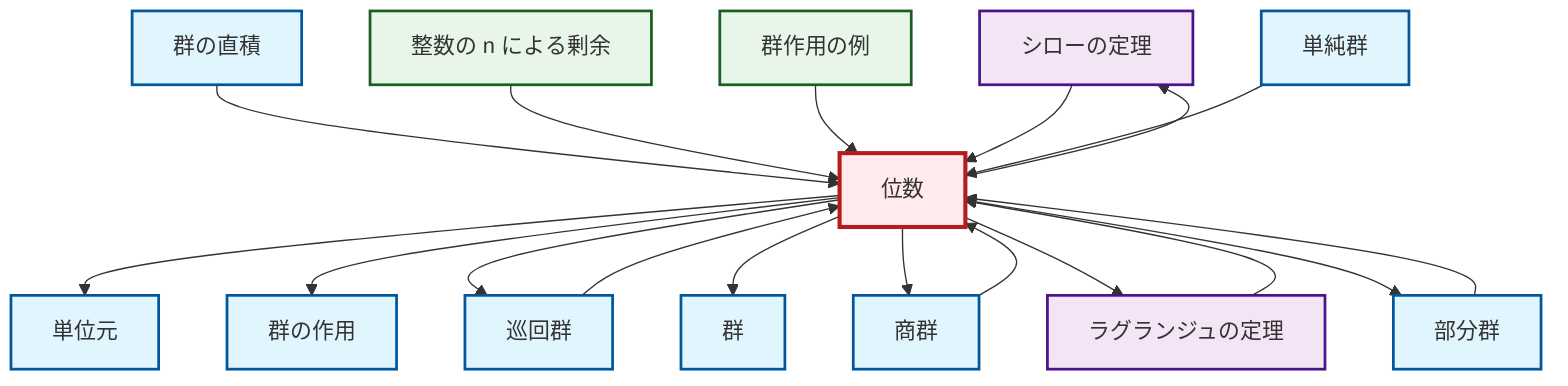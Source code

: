 graph TD
    classDef definition fill:#e1f5fe,stroke:#01579b,stroke-width:2px
    classDef theorem fill:#f3e5f5,stroke:#4a148c,stroke-width:2px
    classDef axiom fill:#fff3e0,stroke:#e65100,stroke-width:2px
    classDef example fill:#e8f5e9,stroke:#1b5e20,stroke-width:2px
    classDef current fill:#ffebee,stroke:#b71c1c,stroke-width:3px
    thm-sylow["シローの定理"]:::theorem
    def-quotient-group["商群"]:::definition
    def-direct-product["群の直積"]:::definition
    thm-lagrange["ラグランジュの定理"]:::theorem
    def-simple-group["単純群"]:::definition
    def-group["群"]:::definition
    def-order["位数"]:::definition
    def-cyclic-group["巡回群"]:::definition
    def-subgroup["部分群"]:::definition
    def-identity-element["単位元"]:::definition
    def-group-action["群の作用"]:::definition
    ex-group-action-examples["群作用の例"]:::example
    ex-quotient-integers-mod-n["整数の n による剰余"]:::example
    def-order --> def-identity-element
    def-direct-product --> def-order
    def-subgroup --> def-order
    def-order --> def-group-action
    def-order --> def-cyclic-group
    ex-quotient-integers-mod-n --> def-order
    ex-group-action-examples --> def-order
    def-order --> def-group
    def-order --> thm-sylow
    def-order --> def-quotient-group
    def-order --> thm-lagrange
    thm-sylow --> def-order
    def-cyclic-group --> def-order
    def-order --> def-subgroup
    def-quotient-group --> def-order
    thm-lagrange --> def-order
    def-simple-group --> def-order
    class def-order current